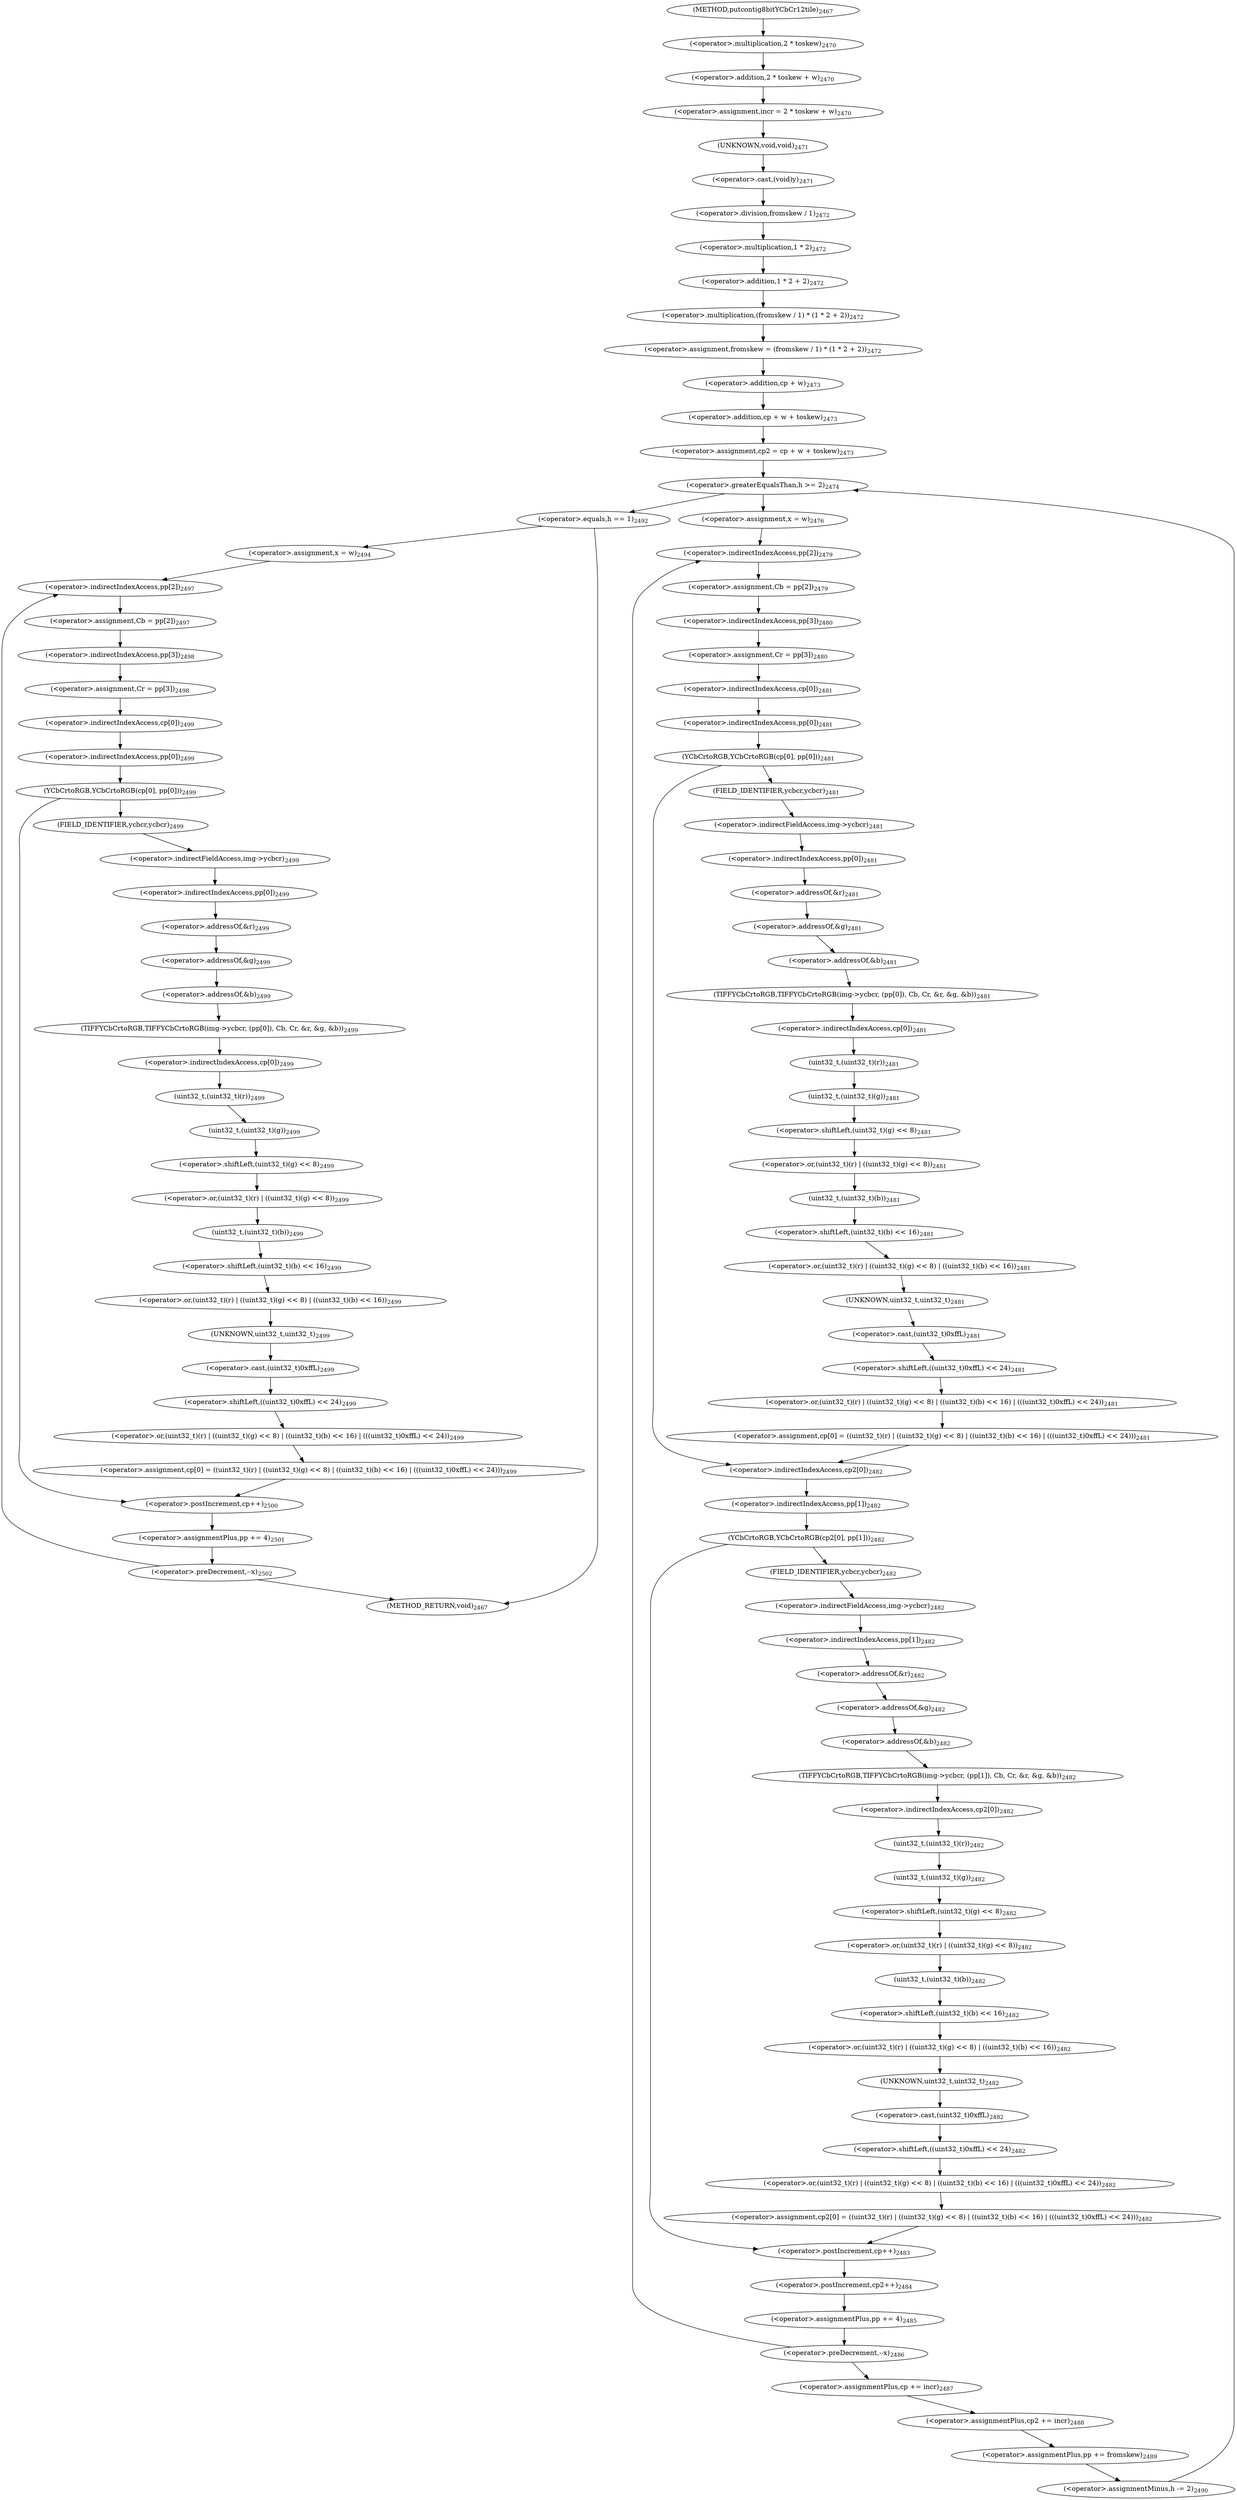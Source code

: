 digraph "putcontig8bitYCbCr12tile" {  
"59514" [label = <(&lt;operator&gt;.assignment,incr = 2 * toskew + w)<SUB>2470</SUB>> ]
"59521" [label = <(&lt;operator&gt;.cast,(void)y)<SUB>2471</SUB>> ]
"59524" [label = <(&lt;operator&gt;.assignment,fromskew = (fromskew / 1) * (1 * 2 + 2))<SUB>2472</SUB>> ]
"59535" [label = <(&lt;operator&gt;.assignment,cp2 = cp + w + toskew)<SUB>2473</SUB>> ]
"59516" [label = <(&lt;operator&gt;.addition,2 * toskew + w)<SUB>2470</SUB>> ]
"59522" [label = <(UNKNOWN,void,void)<SUB>2471</SUB>> ]
"59526" [label = <(&lt;operator&gt;.multiplication,(fromskew / 1) * (1 * 2 + 2))<SUB>2472</SUB>> ]
"59537" [label = <(&lt;operator&gt;.addition,cp + w + toskew)<SUB>2473</SUB>> ]
"59543" [label = <(&lt;operator&gt;.greaterEqualsThan,h &gt;= 2)<SUB>2474</SUB>> ]
"59684" [label = <(&lt;operator&gt;.equals,h == 1)<SUB>2492</SUB>> ]
"59517" [label = <(&lt;operator&gt;.multiplication,2 * toskew)<SUB>2470</SUB>> ]
"59527" [label = <(&lt;operator&gt;.division,fromskew / 1)<SUB>2472</SUB>> ]
"59530" [label = <(&lt;operator&gt;.addition,1 * 2 + 2)<SUB>2472</SUB>> ]
"59538" [label = <(&lt;operator&gt;.addition,cp + w)<SUB>2473</SUB>> ]
"59547" [label = <(&lt;operator&gt;.assignment,x = w)<SUB>2476</SUB>> ]
"59671" [label = <(&lt;operator&gt;.assignmentPlus,cp += incr)<SUB>2487</SUB>> ]
"59674" [label = <(&lt;operator&gt;.assignmentPlus,cp2 += incr)<SUB>2488</SUB>> ]
"59677" [label = <(&lt;operator&gt;.assignmentPlus,pp += fromskew)<SUB>2489</SUB>> ]
"59680" [label = <(&lt;operator&gt;.assignmentMinus,h -= 2)<SUB>2490</SUB>> ]
"59688" [label = <(&lt;operator&gt;.assignment,x = w)<SUB>2494</SUB>> ]
"59531" [label = <(&lt;operator&gt;.multiplication,1 * 2)<SUB>2472</SUB>> ]
"59669" [label = <(&lt;operator&gt;.preDecrement,--x)<SUB>2486</SUB>> ]
"59759" [label = <(&lt;operator&gt;.preDecrement,--x)<SUB>2502</SUB>> ]
"59553" [label = <(&lt;operator&gt;.assignment,Cb = pp[2])<SUB>2479</SUB>> ]
"59559" [label = <(&lt;operator&gt;.assignment,Cr = pp[3])<SUB>2480</SUB>> ]
"59564" [label = <(YCbCrtoRGB,YCbCrtoRGB(cp[0], pp[0]))<SUB>2481</SUB>> ]
"59613" [label = <(YCbCrtoRGB,YCbCrtoRGB(cp2[0], pp[1]))<SUB>2482</SUB>> ]
"59662" [label = <(&lt;operator&gt;.postIncrement,cp++)<SUB>2483</SUB>> ]
"59664" [label = <(&lt;operator&gt;.postIncrement,cp2++)<SUB>2484</SUB>> ]
"59666" [label = <(&lt;operator&gt;.assignmentPlus,pp += 4)<SUB>2485</SUB>> ]
"59694" [label = <(&lt;operator&gt;.assignment,Cb = pp[2])<SUB>2497</SUB>> ]
"59700" [label = <(&lt;operator&gt;.assignment,Cr = pp[3])<SUB>2498</SUB>> ]
"59705" [label = <(YCbCrtoRGB,YCbCrtoRGB(cp[0], pp[0]))<SUB>2499</SUB>> ]
"59754" [label = <(&lt;operator&gt;.postIncrement,cp++)<SUB>2500</SUB>> ]
"59756" [label = <(&lt;operator&gt;.assignmentPlus,pp += 4)<SUB>2501</SUB>> ]
"59555" [label = <(&lt;operator&gt;.indirectIndexAccess,pp[2])<SUB>2479</SUB>> ]
"59561" [label = <(&lt;operator&gt;.indirectIndexAccess,pp[3])<SUB>2480</SUB>> ]
"59565" [label = <(&lt;operator&gt;.indirectIndexAccess,cp[0])<SUB>2481</SUB>> ]
"59568" [label = <(&lt;operator&gt;.indirectIndexAccess,pp[0])<SUB>2481</SUB>> ]
"59614" [label = <(&lt;operator&gt;.indirectIndexAccess,cp2[0])<SUB>2482</SUB>> ]
"59617" [label = <(&lt;operator&gt;.indirectIndexAccess,pp[1])<SUB>2482</SUB>> ]
"59696" [label = <(&lt;operator&gt;.indirectIndexAccess,pp[2])<SUB>2497</SUB>> ]
"59702" [label = <(&lt;operator&gt;.indirectIndexAccess,pp[3])<SUB>2498</SUB>> ]
"59706" [label = <(&lt;operator&gt;.indirectIndexAccess,cp[0])<SUB>2499</SUB>> ]
"59709" [label = <(&lt;operator&gt;.indirectIndexAccess,pp[0])<SUB>2499</SUB>> ]
"59576" [label = <(TIFFYCbCrtoRGB,TIFFYCbCrtoRGB(img-&gt;ycbcr, (pp[0]), Cb, Cr, &amp;r, &amp;g, &amp;b))<SUB>2481</SUB>> ]
"59591" [label = <(&lt;operator&gt;.assignment,cp[0] = ((uint32_t)(r) | ((uint32_t)(g) &lt;&lt; 8) | ((uint32_t)(b) &lt;&lt; 16) | (((uint32_t)0xffL) &lt;&lt; 24)))<SUB>2481</SUB>> ]
"59625" [label = <(TIFFYCbCrtoRGB,TIFFYCbCrtoRGB(img-&gt;ycbcr, (pp[1]), Cb, Cr, &amp;r, &amp;g, &amp;b))<SUB>2482</SUB>> ]
"59640" [label = <(&lt;operator&gt;.assignment,cp2[0] = ((uint32_t)(r) | ((uint32_t)(g) &lt;&lt; 8) | ((uint32_t)(b) &lt;&lt; 16) | (((uint32_t)0xffL) &lt;&lt; 24)))<SUB>2482</SUB>> ]
"59717" [label = <(TIFFYCbCrtoRGB,TIFFYCbCrtoRGB(img-&gt;ycbcr, (pp[0]), Cb, Cr, &amp;r, &amp;g, &amp;b))<SUB>2499</SUB>> ]
"59732" [label = <(&lt;operator&gt;.assignment,cp[0] = ((uint32_t)(r) | ((uint32_t)(g) &lt;&lt; 8) | ((uint32_t)(b) &lt;&lt; 16) | (((uint32_t)0xffL) &lt;&lt; 24)))<SUB>2499</SUB>> ]
"59577" [label = <(&lt;operator&gt;.indirectFieldAccess,img-&gt;ycbcr)<SUB>2481</SUB>> ]
"59580" [label = <(&lt;operator&gt;.indirectIndexAccess,pp[0])<SUB>2481</SUB>> ]
"59585" [label = <(&lt;operator&gt;.addressOf,&amp;r)<SUB>2481</SUB>> ]
"59587" [label = <(&lt;operator&gt;.addressOf,&amp;g)<SUB>2481</SUB>> ]
"59589" [label = <(&lt;operator&gt;.addressOf,&amp;b)<SUB>2481</SUB>> ]
"59592" [label = <(&lt;operator&gt;.indirectIndexAccess,cp[0])<SUB>2481</SUB>> ]
"59595" [label = <(&lt;operator&gt;.or,(uint32_t)(r) | ((uint32_t)(g) &lt;&lt; 8) | ((uint32_t)(b) &lt;&lt; 16) | (((uint32_t)0xffL) &lt;&lt; 24))<SUB>2481</SUB>> ]
"59626" [label = <(&lt;operator&gt;.indirectFieldAccess,img-&gt;ycbcr)<SUB>2482</SUB>> ]
"59629" [label = <(&lt;operator&gt;.indirectIndexAccess,pp[1])<SUB>2482</SUB>> ]
"59634" [label = <(&lt;operator&gt;.addressOf,&amp;r)<SUB>2482</SUB>> ]
"59636" [label = <(&lt;operator&gt;.addressOf,&amp;g)<SUB>2482</SUB>> ]
"59638" [label = <(&lt;operator&gt;.addressOf,&amp;b)<SUB>2482</SUB>> ]
"59641" [label = <(&lt;operator&gt;.indirectIndexAccess,cp2[0])<SUB>2482</SUB>> ]
"59644" [label = <(&lt;operator&gt;.or,(uint32_t)(r) | ((uint32_t)(g) &lt;&lt; 8) | ((uint32_t)(b) &lt;&lt; 16) | (((uint32_t)0xffL) &lt;&lt; 24))<SUB>2482</SUB>> ]
"59718" [label = <(&lt;operator&gt;.indirectFieldAccess,img-&gt;ycbcr)<SUB>2499</SUB>> ]
"59721" [label = <(&lt;operator&gt;.indirectIndexAccess,pp[0])<SUB>2499</SUB>> ]
"59726" [label = <(&lt;operator&gt;.addressOf,&amp;r)<SUB>2499</SUB>> ]
"59728" [label = <(&lt;operator&gt;.addressOf,&amp;g)<SUB>2499</SUB>> ]
"59730" [label = <(&lt;operator&gt;.addressOf,&amp;b)<SUB>2499</SUB>> ]
"59733" [label = <(&lt;operator&gt;.indirectIndexAccess,cp[0])<SUB>2499</SUB>> ]
"59736" [label = <(&lt;operator&gt;.or,(uint32_t)(r) | ((uint32_t)(g) &lt;&lt; 8) | ((uint32_t)(b) &lt;&lt; 16) | (((uint32_t)0xffL) &lt;&lt; 24))<SUB>2499</SUB>> ]
"59579" [label = <(FIELD_IDENTIFIER,ycbcr,ycbcr)<SUB>2481</SUB>> ]
"59596" [label = <(&lt;operator&gt;.or,(uint32_t)(r) | ((uint32_t)(g) &lt;&lt; 8) | ((uint32_t)(b) &lt;&lt; 16))<SUB>2481</SUB>> ]
"59608" [label = <(&lt;operator&gt;.shiftLeft,((uint32_t)0xffL) &lt;&lt; 24)<SUB>2481</SUB>> ]
"59628" [label = <(FIELD_IDENTIFIER,ycbcr,ycbcr)<SUB>2482</SUB>> ]
"59645" [label = <(&lt;operator&gt;.or,(uint32_t)(r) | ((uint32_t)(g) &lt;&lt; 8) | ((uint32_t)(b) &lt;&lt; 16))<SUB>2482</SUB>> ]
"59657" [label = <(&lt;operator&gt;.shiftLeft,((uint32_t)0xffL) &lt;&lt; 24)<SUB>2482</SUB>> ]
"59720" [label = <(FIELD_IDENTIFIER,ycbcr,ycbcr)<SUB>2499</SUB>> ]
"59737" [label = <(&lt;operator&gt;.or,(uint32_t)(r) | ((uint32_t)(g) &lt;&lt; 8) | ((uint32_t)(b) &lt;&lt; 16))<SUB>2499</SUB>> ]
"59749" [label = <(&lt;operator&gt;.shiftLeft,((uint32_t)0xffL) &lt;&lt; 24)<SUB>2499</SUB>> ]
"59597" [label = <(&lt;operator&gt;.or,(uint32_t)(r) | ((uint32_t)(g) &lt;&lt; 8))<SUB>2481</SUB>> ]
"59604" [label = <(&lt;operator&gt;.shiftLeft,(uint32_t)(b) &lt;&lt; 16)<SUB>2481</SUB>> ]
"59609" [label = <(&lt;operator&gt;.cast,(uint32_t)0xffL)<SUB>2481</SUB>> ]
"59646" [label = <(&lt;operator&gt;.or,(uint32_t)(r) | ((uint32_t)(g) &lt;&lt; 8))<SUB>2482</SUB>> ]
"59653" [label = <(&lt;operator&gt;.shiftLeft,(uint32_t)(b) &lt;&lt; 16)<SUB>2482</SUB>> ]
"59658" [label = <(&lt;operator&gt;.cast,(uint32_t)0xffL)<SUB>2482</SUB>> ]
"59738" [label = <(&lt;operator&gt;.or,(uint32_t)(r) | ((uint32_t)(g) &lt;&lt; 8))<SUB>2499</SUB>> ]
"59745" [label = <(&lt;operator&gt;.shiftLeft,(uint32_t)(b) &lt;&lt; 16)<SUB>2499</SUB>> ]
"59750" [label = <(&lt;operator&gt;.cast,(uint32_t)0xffL)<SUB>2499</SUB>> ]
"59598" [label = <(uint32_t,(uint32_t)(r))<SUB>2481</SUB>> ]
"59600" [label = <(&lt;operator&gt;.shiftLeft,(uint32_t)(g) &lt;&lt; 8)<SUB>2481</SUB>> ]
"59605" [label = <(uint32_t,(uint32_t)(b))<SUB>2481</SUB>> ]
"59610" [label = <(UNKNOWN,uint32_t,uint32_t)<SUB>2481</SUB>> ]
"59647" [label = <(uint32_t,(uint32_t)(r))<SUB>2482</SUB>> ]
"59649" [label = <(&lt;operator&gt;.shiftLeft,(uint32_t)(g) &lt;&lt; 8)<SUB>2482</SUB>> ]
"59654" [label = <(uint32_t,(uint32_t)(b))<SUB>2482</SUB>> ]
"59659" [label = <(UNKNOWN,uint32_t,uint32_t)<SUB>2482</SUB>> ]
"59739" [label = <(uint32_t,(uint32_t)(r))<SUB>2499</SUB>> ]
"59741" [label = <(&lt;operator&gt;.shiftLeft,(uint32_t)(g) &lt;&lt; 8)<SUB>2499</SUB>> ]
"59746" [label = <(uint32_t,(uint32_t)(b))<SUB>2499</SUB>> ]
"59751" [label = <(UNKNOWN,uint32_t,uint32_t)<SUB>2499</SUB>> ]
"59601" [label = <(uint32_t,(uint32_t)(g))<SUB>2481</SUB>> ]
"59650" [label = <(uint32_t,(uint32_t)(g))<SUB>2482</SUB>> ]
"59742" [label = <(uint32_t,(uint32_t)(g))<SUB>2499</SUB>> ]
"59501" [label = <(METHOD,putcontig8bitYCbCr12tile)<SUB>2467</SUB>> ]
"59761" [label = <(METHOD_RETURN,void)<SUB>2467</SUB>> ]
  "59514" -> "59522" 
  "59521" -> "59527" 
  "59524" -> "59538" 
  "59535" -> "59543" 
  "59516" -> "59514" 
  "59522" -> "59521" 
  "59526" -> "59524" 
  "59537" -> "59535" 
  "59543" -> "59547" 
  "59543" -> "59684" 
  "59684" -> "59761" 
  "59684" -> "59688" 
  "59517" -> "59516" 
  "59527" -> "59531" 
  "59530" -> "59526" 
  "59538" -> "59537" 
  "59547" -> "59555" 
  "59671" -> "59674" 
  "59674" -> "59677" 
  "59677" -> "59680" 
  "59680" -> "59543" 
  "59688" -> "59696" 
  "59531" -> "59530" 
  "59669" -> "59555" 
  "59669" -> "59671" 
  "59759" -> "59761" 
  "59759" -> "59696" 
  "59553" -> "59561" 
  "59559" -> "59565" 
  "59564" -> "59579" 
  "59564" -> "59614" 
  "59613" -> "59628" 
  "59613" -> "59662" 
  "59662" -> "59664" 
  "59664" -> "59666" 
  "59666" -> "59669" 
  "59694" -> "59702" 
  "59700" -> "59706" 
  "59705" -> "59720" 
  "59705" -> "59754" 
  "59754" -> "59756" 
  "59756" -> "59759" 
  "59555" -> "59553" 
  "59561" -> "59559" 
  "59565" -> "59568" 
  "59568" -> "59564" 
  "59614" -> "59617" 
  "59617" -> "59613" 
  "59696" -> "59694" 
  "59702" -> "59700" 
  "59706" -> "59709" 
  "59709" -> "59705" 
  "59576" -> "59592" 
  "59591" -> "59614" 
  "59625" -> "59641" 
  "59640" -> "59662" 
  "59717" -> "59733" 
  "59732" -> "59754" 
  "59577" -> "59580" 
  "59580" -> "59585" 
  "59585" -> "59587" 
  "59587" -> "59589" 
  "59589" -> "59576" 
  "59592" -> "59598" 
  "59595" -> "59591" 
  "59626" -> "59629" 
  "59629" -> "59634" 
  "59634" -> "59636" 
  "59636" -> "59638" 
  "59638" -> "59625" 
  "59641" -> "59647" 
  "59644" -> "59640" 
  "59718" -> "59721" 
  "59721" -> "59726" 
  "59726" -> "59728" 
  "59728" -> "59730" 
  "59730" -> "59717" 
  "59733" -> "59739" 
  "59736" -> "59732" 
  "59579" -> "59577" 
  "59596" -> "59610" 
  "59608" -> "59595" 
  "59628" -> "59626" 
  "59645" -> "59659" 
  "59657" -> "59644" 
  "59720" -> "59718" 
  "59737" -> "59751" 
  "59749" -> "59736" 
  "59597" -> "59605" 
  "59604" -> "59596" 
  "59609" -> "59608" 
  "59646" -> "59654" 
  "59653" -> "59645" 
  "59658" -> "59657" 
  "59738" -> "59746" 
  "59745" -> "59737" 
  "59750" -> "59749" 
  "59598" -> "59601" 
  "59600" -> "59597" 
  "59605" -> "59604" 
  "59610" -> "59609" 
  "59647" -> "59650" 
  "59649" -> "59646" 
  "59654" -> "59653" 
  "59659" -> "59658" 
  "59739" -> "59742" 
  "59741" -> "59738" 
  "59746" -> "59745" 
  "59751" -> "59750" 
  "59601" -> "59600" 
  "59650" -> "59649" 
  "59742" -> "59741" 
  "59501" -> "59517" 
}
